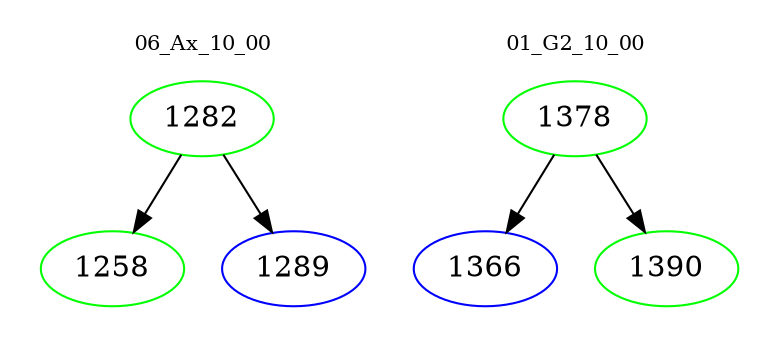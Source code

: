 digraph{
subgraph cluster_0 {
color = white
label = "06_Ax_10_00";
fontsize=10;
T0_1282 [label="1282", color="green"]
T0_1282 -> T0_1258 [color="black"]
T0_1258 [label="1258", color="green"]
T0_1282 -> T0_1289 [color="black"]
T0_1289 [label="1289", color="blue"]
}
subgraph cluster_1 {
color = white
label = "01_G2_10_00";
fontsize=10;
T1_1378 [label="1378", color="green"]
T1_1378 -> T1_1366 [color="black"]
T1_1366 [label="1366", color="blue"]
T1_1378 -> T1_1390 [color="black"]
T1_1390 [label="1390", color="green"]
}
}
